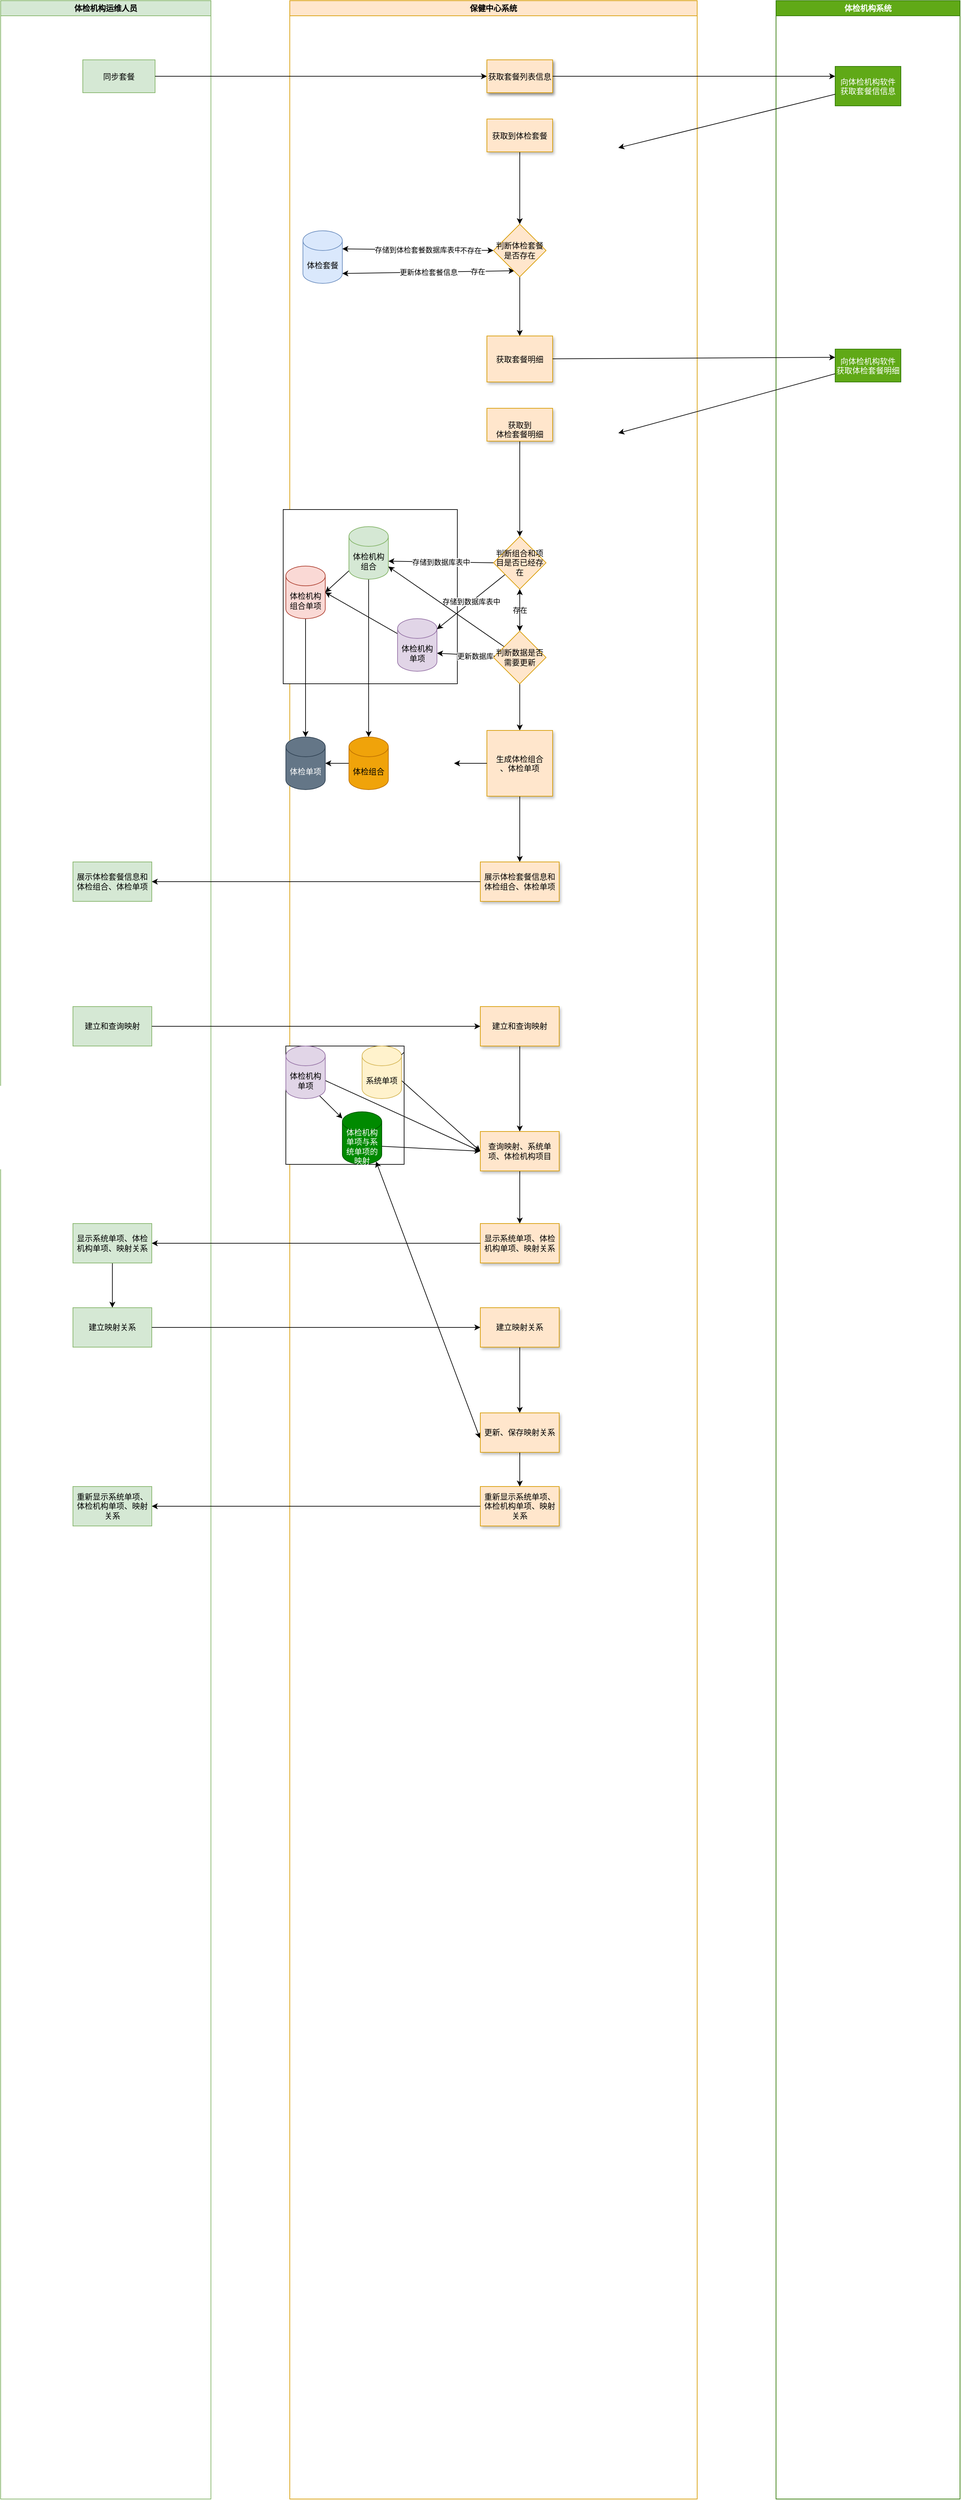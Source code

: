 <mxfile version="14.8.5" type="github">
  <diagram id="I1acQup80pIm7hhBkFKN" name="Page-1">
    <mxGraphModel dx="-42" dy="485" grid="1" gridSize="10" guides="1" tooltips="1" connect="1" arrows="1" fold="1" page="1" pageScale="1" pageWidth="827" pageHeight="1169" math="0" shadow="0">
      <root>
        <mxCell id="0" />
        <mxCell id="1" parent="0" />
        <mxCell id="JNjtPGQv4dUMdPtZdE4I-110" value="保健中心系统" style="swimlane;whiteSpace=wrap;align=center;swimlaneFillColor=#ffffff;fillColor=#ffe6cc;strokeColor=#d79b00;" parent="1" vertex="1">
          <mxGeometry x="1390" y="130" width="620" height="3800" as="geometry" />
        </mxCell>
        <mxCell id="TA7IZTzMVxlUGsbhdg7N-36" value="" style="whiteSpace=wrap;html=1;aspect=fixed;align=center;" vertex="1" parent="JNjtPGQv4dUMdPtZdE4I-110">
          <mxGeometry x="-6" y="1590" width="180" height="180" as="geometry" />
        </mxCell>
        <mxCell id="JNjtPGQv4dUMdPtZdE4I-171" value="" style="whiteSpace=wrap;html=1;aspect=fixed;align=center;" parent="JNjtPGQv4dUMdPtZdE4I-110" vertex="1">
          <mxGeometry x="-10" y="774" width="265" height="265" as="geometry" />
        </mxCell>
        <mxCell id="JNjtPGQv4dUMdPtZdE4I-147" style="rounded=0;orthogonalLoop=1;jettySize=auto;html=1;entryX=1;entryY=0.5;entryDx=0;entryDy=0;entryPerimeter=0;align=center;" parent="JNjtPGQv4dUMdPtZdE4I-110" source="JNjtPGQv4dUMdPtZdE4I-115" target="JNjtPGQv4dUMdPtZdE4I-117" edge="1">
          <mxGeometry relative="1" as="geometry" />
        </mxCell>
        <mxCell id="JNjtPGQv4dUMdPtZdE4I-115" value="体检机构单项" style="shape=cylinder3;whiteSpace=wrap;html=1;boundedLbl=1;backgroundOutline=1;size=15;fillColor=#e1d5e7;strokeColor=#9673a6;align=center;" parent="JNjtPGQv4dUMdPtZdE4I-110" vertex="1">
          <mxGeometry x="164" y="940" width="60" height="80" as="geometry" />
        </mxCell>
        <mxCell id="TA7IZTzMVxlUGsbhdg7N-8" style="rounded=0;orthogonalLoop=1;jettySize=auto;html=1;exitX=0.5;exitY=1;exitDx=0;exitDy=0;exitPerimeter=0;startArrow=none;startFill=0;align=center;" edge="1" parent="JNjtPGQv4dUMdPtZdE4I-110" source="JNjtPGQv4dUMdPtZdE4I-117" target="TA7IZTzMVxlUGsbhdg7N-6">
          <mxGeometry relative="1" as="geometry" />
        </mxCell>
        <mxCell id="JNjtPGQv4dUMdPtZdE4I-117" value="体检机构组合单项" style="shape=cylinder3;whiteSpace=wrap;html=1;boundedLbl=1;backgroundOutline=1;size=15;fillColor=#fad9d5;strokeColor=#ae4132;align=center;" parent="JNjtPGQv4dUMdPtZdE4I-110" vertex="1">
          <mxGeometry x="-6" y="860" width="60" height="80" as="geometry" />
        </mxCell>
        <mxCell id="JNjtPGQv4dUMdPtZdE4I-146" style="rounded=0;orthogonalLoop=1;jettySize=auto;html=1;entryX=1;entryY=0.5;entryDx=0;entryDy=0;entryPerimeter=0;align=center;" parent="JNjtPGQv4dUMdPtZdE4I-110" source="JNjtPGQv4dUMdPtZdE4I-116" target="JNjtPGQv4dUMdPtZdE4I-117" edge="1">
          <mxGeometry relative="1" as="geometry" />
        </mxCell>
        <mxCell id="TA7IZTzMVxlUGsbhdg7N-7" style="edgeStyle=orthogonalEdgeStyle;rounded=0;orthogonalLoop=1;jettySize=auto;html=1;exitX=0.5;exitY=1;exitDx=0;exitDy=0;exitPerimeter=0;entryX=0.5;entryY=0;entryDx=0;entryDy=0;entryPerimeter=0;startArrow=none;startFill=0;align=center;" edge="1" parent="JNjtPGQv4dUMdPtZdE4I-110" source="JNjtPGQv4dUMdPtZdE4I-116" target="TA7IZTzMVxlUGsbhdg7N-5">
          <mxGeometry relative="1" as="geometry" />
        </mxCell>
        <mxCell id="JNjtPGQv4dUMdPtZdE4I-116" value="体检机构组合" style="shape=cylinder3;whiteSpace=wrap;html=1;boundedLbl=1;backgroundOutline=1;size=15;fillColor=#d5e8d4;strokeColor=#82b366;align=center;" parent="JNjtPGQv4dUMdPtZdE4I-110" vertex="1">
          <mxGeometry x="90" y="800" width="60" height="80" as="geometry" />
        </mxCell>
        <mxCell id="JNjtPGQv4dUMdPtZdE4I-129" value="获取套餐列表信息" style="fillColor=#647687;strokeColor=#314354;fontColor=#ffffff;shadow=1;align=center;" parent="JNjtPGQv4dUMdPtZdE4I-110" vertex="1">
          <mxGeometry x="300" y="90" width="100" height="50" as="geometry" />
        </mxCell>
        <mxCell id="JNjtPGQv4dUMdPtZdE4I-135" value="存储到体检套餐数据库表中" style="rounded=0;orthogonalLoop=1;jettySize=auto;html=1;exitX=0;exitY=0.5;exitDx=0;exitDy=0;entryX=1;entryY=0;entryDx=0;entryDy=27.5;entryPerimeter=0;startArrow=classic;startFill=1;align=center;" parent="JNjtPGQv4dUMdPtZdE4I-110" source="JNjtPGQv4dUMdPtZdE4I-164" target="JNjtPGQv4dUMdPtZdE4I-136" edge="1">
          <mxGeometry relative="1" as="geometry">
            <mxPoint x="350" y="370" as="targetPoint" />
          </mxGeometry>
        </mxCell>
        <mxCell id="JNjtPGQv4dUMdPtZdE4I-166" value="不存在" style="edgeLabel;html=1;align=center;verticalAlign=middle;resizable=0;points=[];" parent="JNjtPGQv4dUMdPtZdE4I-135" vertex="1" connectable="0">
          <mxGeometry x="-0.695" relative="1" as="geometry">
            <mxPoint as="offset" />
          </mxGeometry>
        </mxCell>
        <mxCell id="JNjtPGQv4dUMdPtZdE4I-136" value="体检套餐" style="shape=cylinder3;whiteSpace=wrap;html=1;boundedLbl=1;backgroundOutline=1;size=15;fillColor=#dae8fc;strokeColor=#6c8ebf;align=center;" parent="JNjtPGQv4dUMdPtZdE4I-110" vertex="1">
          <mxGeometry x="20" y="350" width="60" height="80" as="geometry" />
        </mxCell>
        <mxCell id="JNjtPGQv4dUMdPtZdE4I-137" value="获取套餐明细" style="fillColor=#FFFFC0;strokeColor=#FF0000;align=center;" parent="JNjtPGQv4dUMdPtZdE4I-110" vertex="1">
          <mxGeometry x="300" y="510" width="100" height="70" as="geometry" />
        </mxCell>
        <mxCell id="JNjtPGQv4dUMdPtZdE4I-149" value="" style="edgeStyle=orthogonalEdgeStyle;rounded=0;orthogonalLoop=1;jettySize=auto;html=1;align=center;exitX=0.5;exitY=1;exitDx=0;exitDy=0;" parent="JNjtPGQv4dUMdPtZdE4I-110" source="TA7IZTzMVxlUGsbhdg7N-40" target="JNjtPGQv4dUMdPtZdE4I-148" edge="1">
          <mxGeometry relative="1" as="geometry">
            <mxPoint x="350" y="720" as="sourcePoint" />
          </mxGeometry>
        </mxCell>
        <mxCell id="JNjtPGQv4dUMdPtZdE4I-145" value="存储到数据库表中" style="rounded=0;orthogonalLoop=1;jettySize=auto;html=1;exitX=0;exitY=0.5;exitDx=0;exitDy=0;entryX=1;entryY=0;entryDx=0;entryDy=52.5;entryPerimeter=0;align=center;" parent="JNjtPGQv4dUMdPtZdE4I-110" source="JNjtPGQv4dUMdPtZdE4I-148" target="JNjtPGQv4dUMdPtZdE4I-116" edge="1">
          <mxGeometry relative="1" as="geometry">
            <mxPoint x="300" y="740" as="sourcePoint" />
            <mxPoint x="100" y="740" as="targetPoint" />
          </mxGeometry>
        </mxCell>
        <mxCell id="JNjtPGQv4dUMdPtZdE4I-153" value="存在" style="edgeStyle=orthogonalEdgeStyle;rounded=0;orthogonalLoop=1;jettySize=auto;html=1;entryX=0.5;entryY=0;entryDx=0;entryDy=0;align=center;" parent="JNjtPGQv4dUMdPtZdE4I-110" source="JNjtPGQv4dUMdPtZdE4I-148" target="JNjtPGQv4dUMdPtZdE4I-170" edge="1">
          <mxGeometry relative="1" as="geometry" />
        </mxCell>
        <mxCell id="JNjtPGQv4dUMdPtZdE4I-197" value="" style="rounded=0;orthogonalLoop=1;jettySize=auto;html=1;startArrow=classic;startFill=1;endArrow=classic;endFill=1;align=center;" parent="JNjtPGQv4dUMdPtZdE4I-110" source="JNjtPGQv4dUMdPtZdE4I-148" target="JNjtPGQv4dUMdPtZdE4I-170" edge="1">
          <mxGeometry relative="1" as="geometry" />
        </mxCell>
        <mxCell id="TA7IZTzMVxlUGsbhdg7N-10" value="存储到数据库表中" style="rounded=0;orthogonalLoop=1;jettySize=auto;html=1;startArrow=none;startFill=0;align=center;" edge="1" parent="JNjtPGQv4dUMdPtZdE4I-110" source="JNjtPGQv4dUMdPtZdE4I-148" target="JNjtPGQv4dUMdPtZdE4I-115">
          <mxGeometry relative="1" as="geometry" />
        </mxCell>
        <mxCell id="JNjtPGQv4dUMdPtZdE4I-148" value="判断组合和项目是否已经存在" style="rhombus;whiteSpace=wrap;html=1;align=center;strokeColor=#d79b00;fillColor=#ffe6cc;" parent="JNjtPGQv4dUMdPtZdE4I-110" vertex="1">
          <mxGeometry x="310" y="815" width="80" height="80" as="geometry" />
        </mxCell>
        <mxCell id="TA7IZTzMVxlUGsbhdg7N-20" style="edgeStyle=orthogonalEdgeStyle;rounded=0;orthogonalLoop=1;jettySize=auto;html=1;startArrow=none;startFill=0;align=center;" edge="1" parent="JNjtPGQv4dUMdPtZdE4I-110" source="JNjtPGQv4dUMdPtZdE4I-152" target="TA7IZTzMVxlUGsbhdg7N-19">
          <mxGeometry relative="1" as="geometry" />
        </mxCell>
        <mxCell id="JNjtPGQv4dUMdPtZdE4I-152" value="建立和查询映射" style="whiteSpace=wrap;html=1;align=center;strokeColor=#FF0000;fillColor=#FFFFC0;" parent="JNjtPGQv4dUMdPtZdE4I-110" vertex="1">
          <mxGeometry x="290" y="1530" width="120" height="60" as="geometry" />
        </mxCell>
        <mxCell id="JNjtPGQv4dUMdPtZdE4I-168" style="rounded=0;orthogonalLoop=1;jettySize=auto;html=1;entryX=0.5;entryY=0;entryDx=0;entryDy=0;startArrow=none;startFill=0;align=center;" parent="JNjtPGQv4dUMdPtZdE4I-110" source="JNjtPGQv4dUMdPtZdE4I-164" target="JNjtPGQv4dUMdPtZdE4I-137" edge="1">
          <mxGeometry relative="1" as="geometry" />
        </mxCell>
        <mxCell id="JNjtPGQv4dUMdPtZdE4I-192" value="更新体检套餐信息" style="rounded=0;orthogonalLoop=1;jettySize=auto;html=1;startArrow=classic;startFill=1;exitX=0.4;exitY=0.885;exitDx=0;exitDy=0;exitPerimeter=0;align=center;" parent="JNjtPGQv4dUMdPtZdE4I-110" edge="1" source="JNjtPGQv4dUMdPtZdE4I-164">
          <mxGeometry relative="1" as="geometry">
            <mxPoint x="343" y="420" as="sourcePoint" />
            <mxPoint x="80" y="415" as="targetPoint" />
          </mxGeometry>
        </mxCell>
        <mxCell id="JNjtPGQv4dUMdPtZdE4I-193" value="存在" style="edgeLabel;html=1;align=center;verticalAlign=middle;resizable=0;points=[];" parent="JNjtPGQv4dUMdPtZdE4I-192" vertex="1" connectable="0">
          <mxGeometry x="-0.573" relative="1" as="geometry">
            <mxPoint as="offset" />
          </mxGeometry>
        </mxCell>
        <mxCell id="JNjtPGQv4dUMdPtZdE4I-164" value="判断体检套餐是否存在" style="rhombus;whiteSpace=wrap;html=1;align=center;strokeColor=#d79b00;fillColor=#ffe6cc;" parent="JNjtPGQv4dUMdPtZdE4I-110" vertex="1">
          <mxGeometry x="310" y="340" width="80" height="80" as="geometry" />
        </mxCell>
        <mxCell id="JNjtPGQv4dUMdPtZdE4I-174" style="rounded=0;orthogonalLoop=1;jettySize=auto;html=1;exitX=0.5;exitY=1;exitDx=0;exitDy=0;startArrow=none;startFill=0;align=center;" parent="JNjtPGQv4dUMdPtZdE4I-110" source="JNjtPGQv4dUMdPtZdE4I-170" edge="1">
          <mxGeometry relative="1" as="geometry">
            <mxPoint x="350" y="1110" as="targetPoint" />
          </mxGeometry>
        </mxCell>
        <mxCell id="TA7IZTzMVxlUGsbhdg7N-49" style="edgeStyle=none;rounded=0;orthogonalLoop=1;jettySize=auto;html=1;startArrow=none;startFill=0;align=center;" edge="1" parent="JNjtPGQv4dUMdPtZdE4I-110" source="JNjtPGQv4dUMdPtZdE4I-170" target="JNjtPGQv4dUMdPtZdE4I-116">
          <mxGeometry relative="1" as="geometry" />
        </mxCell>
        <mxCell id="JNjtPGQv4dUMdPtZdE4I-170" value="判断数据是否需要更新" style="rhombus;whiteSpace=wrap;html=1;align=center;strokeColor=#d79b00;fillColor=#ffe6cc;" parent="JNjtPGQv4dUMdPtZdE4I-110" vertex="1">
          <mxGeometry x="310" y="959" width="80" height="80" as="geometry" />
        </mxCell>
        <mxCell id="TA7IZTzMVxlUGsbhdg7N-28" style="edgeStyle=none;rounded=0;orthogonalLoop=1;jettySize=auto;html=1;exitX=-0.004;exitY=0.644;exitDx=0;exitDy=0;entryX=0.855;entryY=1;entryDx=0;entryDy=-4.35;entryPerimeter=0;startArrow=classic;startFill=1;exitPerimeter=0;align=center;" edge="1" parent="JNjtPGQv4dUMdPtZdE4I-110" source="TA7IZTzMVxlUGsbhdg7N-51" target="JNjtPGQv4dUMdPtZdE4I-181">
          <mxGeometry relative="1" as="geometry" />
        </mxCell>
        <mxCell id="TA7IZTzMVxlUGsbhdg7N-25" style="rounded=0;orthogonalLoop=1;jettySize=auto;html=1;exitX=1;exitY=0;exitDx=0;exitDy=52.5;exitPerimeter=0;entryX=0;entryY=0.5;entryDx=0;entryDy=0;startArrow=none;startFill=0;align=center;" edge="1" parent="JNjtPGQv4dUMdPtZdE4I-110" source="JNjtPGQv4dUMdPtZdE4I-181" target="TA7IZTzMVxlUGsbhdg7N-44">
          <mxGeometry relative="1" as="geometry" />
        </mxCell>
        <mxCell id="JNjtPGQv4dUMdPtZdE4I-181" value="体检机构单项与系统单项的映射" style="shape=cylinder3;whiteSpace=wrap;html=1;boundedLbl=1;backgroundOutline=1;size=15;fillColor=#008a00;strokeColor=#005700;fontColor=#ffffff;align=center;" parent="JNjtPGQv4dUMdPtZdE4I-110" vertex="1">
          <mxGeometry x="80" y="1690" width="60" height="80" as="geometry" />
        </mxCell>
        <mxCell id="JNjtPGQv4dUMdPtZdE4I-188" style="edgeStyle=orthogonalEdgeStyle;rounded=0;orthogonalLoop=1;jettySize=auto;html=1;startArrow=none;startFill=0;entryX=0.5;entryY=0;entryDx=0;entryDy=0;align=center;" parent="JNjtPGQv4dUMdPtZdE4I-110" source="TA7IZTzMVxlUGsbhdg7N-46" target="TA7IZTzMVxlUGsbhdg7N-51" edge="1">
          <mxGeometry relative="1" as="geometry">
            <mxPoint x="360" y="2148" as="targetPoint" />
            <mxPoint x="360" y="2048" as="sourcePoint" />
          </mxGeometry>
        </mxCell>
        <mxCell id="JNjtPGQv4dUMdPtZdE4I-172" style="rounded=0;orthogonalLoop=1;jettySize=auto;html=1;entryX=1;entryY=0;entryDx=0;entryDy=52.5;startArrow=none;startFill=0;entryPerimeter=0;align=center;" parent="JNjtPGQv4dUMdPtZdE4I-110" source="JNjtPGQv4dUMdPtZdE4I-170" target="JNjtPGQv4dUMdPtZdE4I-115" edge="1">
          <mxGeometry relative="1" as="geometry" />
        </mxCell>
        <mxCell id="JNjtPGQv4dUMdPtZdE4I-173" value="更新数据库" style="edgeLabel;html=1;align=center;verticalAlign=middle;resizable=0;points=[];" parent="JNjtPGQv4dUMdPtZdE4I-172" vertex="1" connectable="0">
          <mxGeometry x="-0.303" y="1" relative="1" as="geometry">
            <mxPoint as="offset" />
          </mxGeometry>
        </mxCell>
        <mxCell id="TA7IZTzMVxlUGsbhdg7N-13" value="" style="edgeStyle=orthogonalEdgeStyle;rounded=0;orthogonalLoop=1;jettySize=auto;html=1;startArrow=none;startFill=0;align=center;" edge="1" parent="JNjtPGQv4dUMdPtZdE4I-110" source="TA7IZTzMVxlUGsbhdg7N-3" target="TA7IZTzMVxlUGsbhdg7N-12">
          <mxGeometry relative="1" as="geometry" />
        </mxCell>
        <mxCell id="TA7IZTzMVxlUGsbhdg7N-3" value="生成体检组合&#xa;、体检单项" style="fillColor=#FFFFC0;strokeColor=#FF0000;align=center;" vertex="1" parent="JNjtPGQv4dUMdPtZdE4I-110">
          <mxGeometry x="300" y="1110" width="100" height="100" as="geometry" />
        </mxCell>
        <mxCell id="TA7IZTzMVxlUGsbhdg7N-9" style="edgeStyle=orthogonalEdgeStyle;rounded=0;orthogonalLoop=1;jettySize=auto;html=1;startArrow=none;startFill=0;align=center;" edge="1" parent="JNjtPGQv4dUMdPtZdE4I-110" source="TA7IZTzMVxlUGsbhdg7N-5" target="TA7IZTzMVxlUGsbhdg7N-6">
          <mxGeometry relative="1" as="geometry" />
        </mxCell>
        <mxCell id="TA7IZTzMVxlUGsbhdg7N-5" value="体检组合" style="shape=cylinder3;whiteSpace=wrap;html=1;boundedLbl=1;backgroundOutline=1;size=15;fillColor=#f0a30a;strokeColor=#BD7000;fontColor=#000000;align=center;" vertex="1" parent="JNjtPGQv4dUMdPtZdE4I-110">
          <mxGeometry x="90" y="1120" width="60" height="80" as="geometry" />
        </mxCell>
        <mxCell id="TA7IZTzMVxlUGsbhdg7N-6" value="体检单项" style="shape=cylinder3;whiteSpace=wrap;html=1;boundedLbl=1;backgroundOutline=1;size=15;fillColor=#647687;strokeColor=#314354;fontColor=#ffffff;align=center;" vertex="1" parent="JNjtPGQv4dUMdPtZdE4I-110">
          <mxGeometry x="-6" y="1120" width="60" height="80" as="geometry" />
        </mxCell>
        <mxCell id="TA7IZTzMVxlUGsbhdg7N-12" value="展示体检套餐信息和体检组合、体检单项" style="whiteSpace=wrap;html=1;align=center;strokeColor=#FF0000;fillColor=#FFFFC0;" vertex="1" parent="JNjtPGQv4dUMdPtZdE4I-110">
          <mxGeometry x="290" y="1310" width="120" height="60" as="geometry" />
        </mxCell>
        <mxCell id="TA7IZTzMVxlUGsbhdg7N-29" style="edgeStyle=none;rounded=0;orthogonalLoop=1;jettySize=auto;html=1;startArrow=none;startFill=0;align=center;" edge="1" parent="JNjtPGQv4dUMdPtZdE4I-110" source="TA7IZTzMVxlUGsbhdg7N-19" target="TA7IZTzMVxlUGsbhdg7N-26">
          <mxGeometry relative="1" as="geometry" />
        </mxCell>
        <mxCell id="TA7IZTzMVxlUGsbhdg7N-19" value="查询映射、系统单项、体检机构项目" style="whiteSpace=wrap;html=1;align=center;strokeColor=#FF0000;fillColor=#FFFFC0;" vertex="1" parent="JNjtPGQv4dUMdPtZdE4I-110">
          <mxGeometry x="290" y="1720" width="120" height="60" as="geometry" />
        </mxCell>
        <mxCell id="TA7IZTzMVxlUGsbhdg7N-24" style="rounded=0;orthogonalLoop=1;jettySize=auto;html=1;exitX=1;exitY=0;exitDx=0;exitDy=52.5;exitPerimeter=0;startArrow=none;startFill=0;entryX=0;entryY=0.5;entryDx=0;entryDy=0;align=center;" edge="1" parent="JNjtPGQv4dUMdPtZdE4I-110" source="TA7IZTzMVxlUGsbhdg7N-21" target="TA7IZTzMVxlUGsbhdg7N-44">
          <mxGeometry relative="1" as="geometry" />
        </mxCell>
        <mxCell id="TA7IZTzMVxlUGsbhdg7N-35" style="edgeStyle=none;rounded=0;orthogonalLoop=1;jettySize=auto;html=1;exitX=0.855;exitY=1;exitDx=0;exitDy=-4.35;exitPerimeter=0;startArrow=none;startFill=0;align=center;" edge="1" parent="JNjtPGQv4dUMdPtZdE4I-110" source="TA7IZTzMVxlUGsbhdg7N-21" target="JNjtPGQv4dUMdPtZdE4I-181">
          <mxGeometry relative="1" as="geometry" />
        </mxCell>
        <mxCell id="TA7IZTzMVxlUGsbhdg7N-21" value="体检机构单项" style="shape=cylinder3;whiteSpace=wrap;html=1;boundedLbl=1;backgroundOutline=1;size=15;fillColor=#e1d5e7;strokeColor=#9673a6;align=center;" vertex="1" parent="JNjtPGQv4dUMdPtZdE4I-110">
          <mxGeometry x="-6" y="1590" width="60" height="80" as="geometry" />
        </mxCell>
        <mxCell id="TA7IZTzMVxlUGsbhdg7N-23" style="rounded=0;orthogonalLoop=1;jettySize=auto;html=1;exitX=1;exitY=0;exitDx=0;exitDy=52.5;exitPerimeter=0;entryX=0;entryY=0.5;entryDx=0;entryDy=0;startArrow=none;startFill=0;align=center;" edge="1" parent="JNjtPGQv4dUMdPtZdE4I-110" source="TA7IZTzMVxlUGsbhdg7N-22" target="TA7IZTzMVxlUGsbhdg7N-44">
          <mxGeometry relative="1" as="geometry" />
        </mxCell>
        <mxCell id="TA7IZTzMVxlUGsbhdg7N-22" value="系统单项" style="shape=cylinder3;whiteSpace=wrap;html=1;boundedLbl=1;backgroundOutline=1;size=15;fillColor=#fff2cc;strokeColor=#d6b656;align=center;" vertex="1" parent="JNjtPGQv4dUMdPtZdE4I-110">
          <mxGeometry x="110" y="1590" width="60" height="80" as="geometry" />
        </mxCell>
        <mxCell id="TA7IZTzMVxlUGsbhdg7N-26" value="显示系统单项、体检机构单项、映射关系" style="whiteSpace=wrap;html=1;align=center;strokeColor=#FF0000;fillColor=#FFFFC0;" vertex="1" parent="JNjtPGQv4dUMdPtZdE4I-110">
          <mxGeometry x="290" y="1860" width="120" height="60" as="geometry" />
        </mxCell>
        <mxCell id="TA7IZTzMVxlUGsbhdg7N-30" value="重新显示系统单项、体检机构单项、映射关系" style="whiteSpace=wrap;html=1;align=center;strokeColor=#d79b00;fillColor=#ffe6cc;shadow=1;" vertex="1" parent="JNjtPGQv4dUMdPtZdE4I-110">
          <mxGeometry x="290" y="2260" width="120" height="60" as="geometry" />
        </mxCell>
        <mxCell id="TA7IZTzMVxlUGsbhdg7N-37" value="获取套餐列表信息" style="fillColor=#ffe6cc;strokeColor=#d79b00;shadow=1;align=center;" vertex="1" parent="JNjtPGQv4dUMdPtZdE4I-110">
          <mxGeometry x="300" y="90" width="100" height="50" as="geometry" />
        </mxCell>
        <mxCell id="TA7IZTzMVxlUGsbhdg7N-47" style="edgeStyle=none;rounded=0;orthogonalLoop=1;jettySize=auto;html=1;entryX=0.5;entryY=0;entryDx=0;entryDy=0;startArrow=none;startFill=0;align=center;" edge="1" parent="JNjtPGQv4dUMdPtZdE4I-110" source="TA7IZTzMVxlUGsbhdg7N-38" target="JNjtPGQv4dUMdPtZdE4I-164">
          <mxGeometry relative="1" as="geometry" />
        </mxCell>
        <mxCell id="TA7IZTzMVxlUGsbhdg7N-38" value="获取到体检套餐" style="fillColor=#ffe6cc;strokeColor=#d79b00;align=center;shadow=1;" vertex="1" parent="JNjtPGQv4dUMdPtZdE4I-110">
          <mxGeometry x="300" y="180" width="100" height="50" as="geometry" />
        </mxCell>
        <mxCell id="TA7IZTzMVxlUGsbhdg7N-39" value="获取套餐明细" style="fillColor=#ffe6cc;strokeColor=#d79b00;align=center;shadow=1;" vertex="1" parent="JNjtPGQv4dUMdPtZdE4I-110">
          <mxGeometry x="300" y="510" width="100" height="70" as="geometry" />
        </mxCell>
        <mxCell id="TA7IZTzMVxlUGsbhdg7N-40" value="&#xa;获取到&#xa;体检套餐明细" style="fillColor=#ffe6cc;strokeColor=#d79b00;align=center;shadow=1;" vertex="1" parent="JNjtPGQv4dUMdPtZdE4I-110">
          <mxGeometry x="300" y="620" width="100" height="50" as="geometry" />
        </mxCell>
        <mxCell id="TA7IZTzMVxlUGsbhdg7N-41" value="生成体检组合&#xa;、体检单项" style="fillColor=#ffe6cc;strokeColor=#d79b00;align=center;shadow=1;" vertex="1" parent="JNjtPGQv4dUMdPtZdE4I-110">
          <mxGeometry x="300" y="1110" width="100" height="100" as="geometry" />
        </mxCell>
        <mxCell id="TA7IZTzMVxlUGsbhdg7N-42" value="展示体检套餐信息和体检组合、体检单项" style="whiteSpace=wrap;html=1;align=center;strokeColor=#d79b00;fillColor=#ffe6cc;shadow=1;" vertex="1" parent="JNjtPGQv4dUMdPtZdE4I-110">
          <mxGeometry x="290" y="1310" width="120" height="60" as="geometry" />
        </mxCell>
        <mxCell id="TA7IZTzMVxlUGsbhdg7N-43" value="建立和查询映射" style="whiteSpace=wrap;html=1;align=center;strokeColor=#d79b00;fillColor=#ffe6cc;shadow=1;" vertex="1" parent="JNjtPGQv4dUMdPtZdE4I-110">
          <mxGeometry x="290" y="1530" width="120" height="60" as="geometry" />
        </mxCell>
        <mxCell id="TA7IZTzMVxlUGsbhdg7N-44" value="查询映射、系统单项、体检机构项目" style="whiteSpace=wrap;html=1;align=center;strokeColor=#d79b00;fillColor=#ffe6cc;shadow=1;" vertex="1" parent="JNjtPGQv4dUMdPtZdE4I-110">
          <mxGeometry x="290" y="1720" width="120" height="60" as="geometry" />
        </mxCell>
        <mxCell id="TA7IZTzMVxlUGsbhdg7N-45" value="显示系统单项、体检机构单项、映射关系" style="whiteSpace=wrap;html=1;align=center;strokeColor=#d79b00;fillColor=#ffe6cc;shadow=1;" vertex="1" parent="JNjtPGQv4dUMdPtZdE4I-110">
          <mxGeometry x="290" y="1860" width="120" height="60" as="geometry" />
        </mxCell>
        <mxCell id="TA7IZTzMVxlUGsbhdg7N-46" value="建立映射关系" style="whiteSpace=wrap;html=1;align=center;strokeColor=#d79b00;fillColor=#ffe6cc;shadow=1;" vertex="1" parent="JNjtPGQv4dUMdPtZdE4I-110">
          <mxGeometry x="290" y="1988" width="120" height="60" as="geometry" />
        </mxCell>
        <mxCell id="TA7IZTzMVxlUGsbhdg7N-50" value="" style="edgeStyle=none;rounded=0;orthogonalLoop=1;jettySize=auto;html=1;startArrow=none;startFill=0;endArrow=none;align=center;" edge="1" parent="JNjtPGQv4dUMdPtZdE4I-110" source="TA7IZTzMVxlUGsbhdg7N-22" target="TA7IZTzMVxlUGsbhdg7N-36">
          <mxGeometry relative="1" as="geometry">
            <mxPoint x="1622.5" y="1800" as="sourcePoint" />
            <mxPoint x="1607.5" y="1880" as="targetPoint" />
          </mxGeometry>
        </mxCell>
        <mxCell id="TA7IZTzMVxlUGsbhdg7N-52" style="edgeStyle=none;rounded=0;orthogonalLoop=1;jettySize=auto;html=1;startArrow=none;startFill=0;align=center;" edge="1" parent="JNjtPGQv4dUMdPtZdE4I-110" source="TA7IZTzMVxlUGsbhdg7N-51" target="TA7IZTzMVxlUGsbhdg7N-30">
          <mxGeometry relative="1" as="geometry" />
        </mxCell>
        <mxCell id="TA7IZTzMVxlUGsbhdg7N-51" value="更新、保存映射关系" style="whiteSpace=wrap;html=1;align=center;strokeColor=#d79b00;fillColor=#ffe6cc;shadow=1;" vertex="1" parent="JNjtPGQv4dUMdPtZdE4I-110">
          <mxGeometry x="290" y="2148" width="120" height="60" as="geometry" />
        </mxCell>
        <mxCell id="JNjtPGQv4dUMdPtZdE4I-124" value="体检机构运维人员" style="swimlane;whiteSpace=wrap;fillColor=#d5e8d4;strokeColor=#82b366;align=center;swimlaneFillColor=#ffffff;" parent="1" vertex="1">
          <mxGeometry x="950" y="130" width="320" height="3800" as="geometry" />
        </mxCell>
        <mxCell id="JNjtPGQv4dUMdPtZdE4I-128" value="同步套餐" style="fillColor=#d5e8d4;strokeColor=#82b366;align=center;" parent="JNjtPGQv4dUMdPtZdE4I-124" vertex="1">
          <mxGeometry x="125" y="90" width="110" height="50" as="geometry" />
        </mxCell>
        <mxCell id="JNjtPGQv4dUMdPtZdE4I-175" style="edgeStyle=orthogonalEdgeStyle;rounded=0;orthogonalLoop=1;jettySize=auto;html=1;exitX=0.5;exitY=1;exitDx=0;exitDy=0;entryX=0.5;entryY=0;entryDx=0;entryDy=0;startArrow=none;startFill=0;align=center;" parent="JNjtPGQv4dUMdPtZdE4I-124" source="JNjtPGQv4dUMdPtZdE4I-154" target="JNjtPGQv4dUMdPtZdE4I-157" edge="1">
          <mxGeometry relative="1" as="geometry" />
        </mxCell>
        <mxCell id="JNjtPGQv4dUMdPtZdE4I-154" value="显示系统单项、体检机构单项、映射关系" style="whiteSpace=wrap;html=1;align=center;strokeColor=#82b366;fillColor=#d5e8d4;" parent="JNjtPGQv4dUMdPtZdE4I-124" vertex="1">
          <mxGeometry x="110" y="1860" width="120" height="60" as="geometry" />
        </mxCell>
        <mxCell id="JNjtPGQv4dUMdPtZdE4I-157" value="建立映射关系" style="whiteSpace=wrap;html=1;align=center;strokeColor=#82b366;fillColor=#d5e8d4;" parent="JNjtPGQv4dUMdPtZdE4I-124" vertex="1">
          <mxGeometry x="110" y="1988" width="120" height="60" as="geometry" />
        </mxCell>
        <mxCell id="TA7IZTzMVxlUGsbhdg7N-1" value="建立和查询映射" style="whiteSpace=wrap;html=1;align=center;strokeColor=#82b366;fillColor=#d5e8d4;" vertex="1" parent="JNjtPGQv4dUMdPtZdE4I-124">
          <mxGeometry x="110" y="1530" width="120" height="60" as="geometry" />
        </mxCell>
        <mxCell id="TA7IZTzMVxlUGsbhdg7N-15" value="展示体检套餐信息和体检组合、体检单项" style="whiteSpace=wrap;html=1;align=center;strokeColor=#82b366;fillColor=#d5e8d4;" vertex="1" parent="JNjtPGQv4dUMdPtZdE4I-124">
          <mxGeometry x="110" y="1310" width="120" height="60" as="geometry" />
        </mxCell>
        <mxCell id="TA7IZTzMVxlUGsbhdg7N-32" value="重新显示系统单项、体检机构单项、映射关系" style="whiteSpace=wrap;html=1;align=center;strokeColor=#82b366;fillColor=#d5e8d4;" vertex="1" parent="JNjtPGQv4dUMdPtZdE4I-124">
          <mxGeometry x="110" y="2260" width="120" height="60" as="geometry" />
        </mxCell>
        <mxCell id="JNjtPGQv4dUMdPtZdE4I-112" value="体检机构系统" style="swimlane;whiteSpace=wrap;fillColor=#60a917;strokeColor=#2D7600;fontColor=#ffffff;align=center;swimlaneFillColor=#ffffff;" parent="1" vertex="1">
          <mxGeometry x="2130" y="130" width="280" height="3800" as="geometry" />
        </mxCell>
        <mxCell id="JNjtPGQv4dUMdPtZdE4I-130" value="向体检机构软件&#xa;获取套餐信信息" style="fillColor=#60a917;strokeColor=#2D7600;align=center;fontColor=#ffffff;" parent="JNjtPGQv4dUMdPtZdE4I-112" vertex="1">
          <mxGeometry x="90" y="100" width="100" height="60" as="geometry" />
        </mxCell>
        <mxCell id="JNjtPGQv4dUMdPtZdE4I-139" value="向体检机构软件&#xa;获取体检套餐明细" style="fillColor=#60a917;strokeColor=#2D7600;align=center;fontColor=#ffffff;" parent="JNjtPGQv4dUMdPtZdE4I-112" vertex="1">
          <mxGeometry x="90" y="530" width="100" height="50" as="geometry" />
        </mxCell>
        <mxCell id="JNjtPGQv4dUMdPtZdE4I-131" value="" style="rounded=0;orthogonalLoop=1;jettySize=auto;html=1;entryX=0;entryY=0.25;entryDx=0;entryDy=0;align=center;" parent="1" source="JNjtPGQv4dUMdPtZdE4I-129" target="JNjtPGQv4dUMdPtZdE4I-130" edge="1">
          <mxGeometry relative="1" as="geometry" />
        </mxCell>
        <mxCell id="JNjtPGQv4dUMdPtZdE4I-133" value="" style="rounded=0;orthogonalLoop=1;jettySize=auto;html=1;align=center;" parent="1" source="JNjtPGQv4dUMdPtZdE4I-130" edge="1">
          <mxGeometry relative="1" as="geometry">
            <mxPoint x="2360" y="400" as="sourcePoint" />
            <mxPoint x="1890" y="353.83" as="targetPoint" />
          </mxGeometry>
        </mxCell>
        <mxCell id="JNjtPGQv4dUMdPtZdE4I-140" value="" style="rounded=0;orthogonalLoop=1;jettySize=auto;html=1;entryX=0;entryY=0.25;entryDx=0;entryDy=0;align=center;" parent="1" source="JNjtPGQv4dUMdPtZdE4I-137" target="JNjtPGQv4dUMdPtZdE4I-139" edge="1">
          <mxGeometry relative="1" as="geometry" />
        </mxCell>
        <mxCell id="JNjtPGQv4dUMdPtZdE4I-142" value="" style="rounded=0;orthogonalLoop=1;jettySize=auto;html=1;exitX=0;exitY=0.75;exitDx=0;exitDy=0;align=center;" parent="1" source="JNjtPGQv4dUMdPtZdE4I-139" edge="1">
          <mxGeometry relative="1" as="geometry">
            <mxPoint x="1890" y="787.798" as="targetPoint" />
          </mxGeometry>
        </mxCell>
        <mxCell id="JNjtPGQv4dUMdPtZdE4I-177" style="rounded=0;orthogonalLoop=1;jettySize=auto;html=1;startArrow=none;startFill=0;align=center;entryX=0;entryY=0.5;entryDx=0;entryDy=0;" parent="1" source="JNjtPGQv4dUMdPtZdE4I-157" target="TA7IZTzMVxlUGsbhdg7N-46" edge="1">
          <mxGeometry relative="1" as="geometry">
            <mxPoint x="1730" y="2148" as="targetPoint" />
          </mxGeometry>
        </mxCell>
        <mxCell id="JNjtPGQv4dUMdPtZdE4I-202" style="rounded=0;orthogonalLoop=1;jettySize=auto;html=1;startArrow=none;startFill=0;endArrow=classic;endFill=1;align=center;" parent="1" source="JNjtPGQv4dUMdPtZdE4I-128" target="JNjtPGQv4dUMdPtZdE4I-129" edge="1">
          <mxGeometry relative="1" as="geometry" />
        </mxCell>
        <mxCell id="TA7IZTzMVxlUGsbhdg7N-4" style="edgeStyle=orthogonalEdgeStyle;rounded=0;orthogonalLoop=1;jettySize=auto;html=1;startArrow=none;startFill=0;align=center;" edge="1" parent="1" source="TA7IZTzMVxlUGsbhdg7N-3">
          <mxGeometry relative="1" as="geometry">
            <mxPoint x="1640" y="1290" as="targetPoint" />
          </mxGeometry>
        </mxCell>
        <mxCell id="TA7IZTzMVxlUGsbhdg7N-16" style="edgeStyle=orthogonalEdgeStyle;rounded=0;orthogonalLoop=1;jettySize=auto;html=1;entryX=1;entryY=0.5;entryDx=0;entryDy=0;startArrow=none;startFill=0;align=center;" edge="1" parent="1" source="TA7IZTzMVxlUGsbhdg7N-12" target="TA7IZTzMVxlUGsbhdg7N-15">
          <mxGeometry relative="1" as="geometry" />
        </mxCell>
        <mxCell id="TA7IZTzMVxlUGsbhdg7N-17" style="edgeStyle=orthogonalEdgeStyle;rounded=0;orthogonalLoop=1;jettySize=auto;html=1;startArrow=none;startFill=0;align=center;" edge="1" parent="1" source="TA7IZTzMVxlUGsbhdg7N-1" target="JNjtPGQv4dUMdPtZdE4I-152">
          <mxGeometry relative="1" as="geometry" />
        </mxCell>
        <mxCell id="TA7IZTzMVxlUGsbhdg7N-27" style="edgeStyle=none;rounded=0;orthogonalLoop=1;jettySize=auto;html=1;entryX=1;entryY=0.5;entryDx=0;entryDy=0;startArrow=none;startFill=0;align=center;" edge="1" parent="1" source="TA7IZTzMVxlUGsbhdg7N-26" target="JNjtPGQv4dUMdPtZdE4I-154">
          <mxGeometry relative="1" as="geometry" />
        </mxCell>
        <mxCell id="TA7IZTzMVxlUGsbhdg7N-31" style="edgeStyle=none;rounded=0;orthogonalLoop=1;jettySize=auto;html=1;startArrow=none;startFill=0;align=center;" edge="1" parent="1" source="TA7IZTzMVxlUGsbhdg7N-30" target="TA7IZTzMVxlUGsbhdg7N-32">
          <mxGeometry relative="1" as="geometry">
            <mxPoint x="1280" y="2410" as="targetPoint" />
          </mxGeometry>
        </mxCell>
      </root>
    </mxGraphModel>
  </diagram>
</mxfile>

